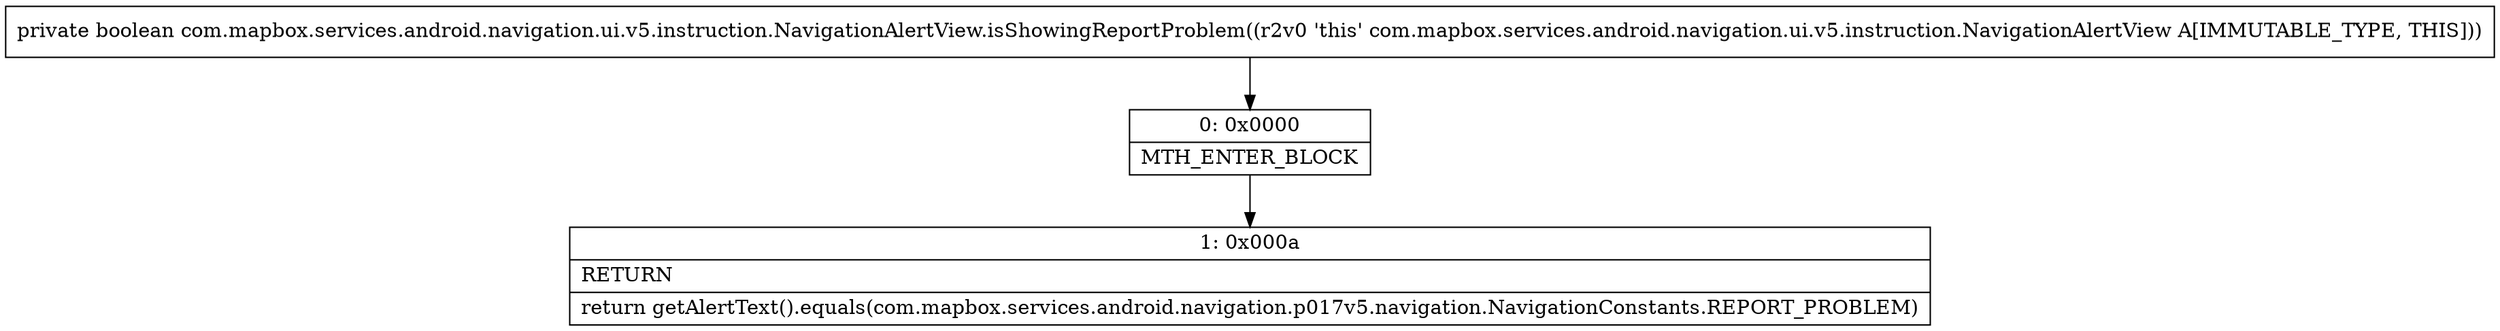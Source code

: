 digraph "CFG forcom.mapbox.services.android.navigation.ui.v5.instruction.NavigationAlertView.isShowingReportProblem()Z" {
Node_0 [shape=record,label="{0\:\ 0x0000|MTH_ENTER_BLOCK\l}"];
Node_1 [shape=record,label="{1\:\ 0x000a|RETURN\l|return getAlertText().equals(com.mapbox.services.android.navigation.p017v5.navigation.NavigationConstants.REPORT_PROBLEM)\l}"];
MethodNode[shape=record,label="{private boolean com.mapbox.services.android.navigation.ui.v5.instruction.NavigationAlertView.isShowingReportProblem((r2v0 'this' com.mapbox.services.android.navigation.ui.v5.instruction.NavigationAlertView A[IMMUTABLE_TYPE, THIS])) }"];
MethodNode -> Node_0;
Node_0 -> Node_1;
}

